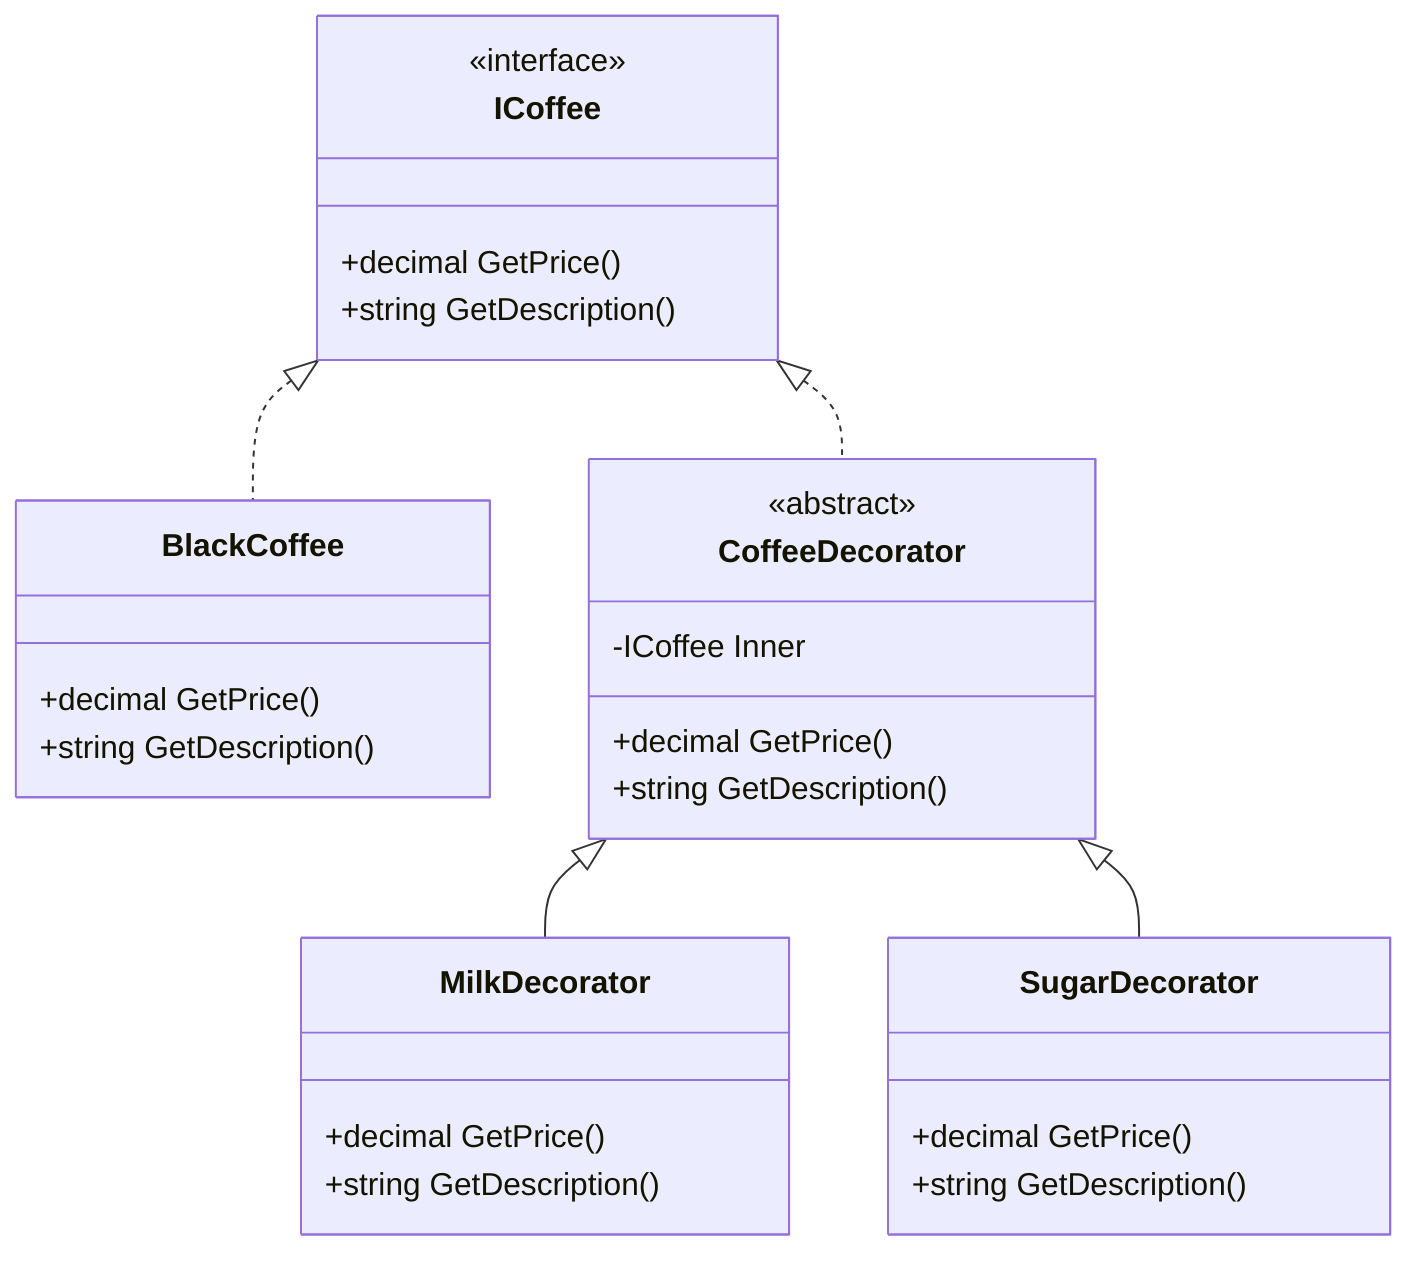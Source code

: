 classDiagram
    ICoffee <|.. BlackCoffee
    ICoffee <|.. CoffeeDecorator
    CoffeeDecorator <|-- MilkDecorator
    CoffeeDecorator <|-- SugarDecorator

    class ICoffee {
        <<interface>>
        +decimal GetPrice()
        +string GetDescription()
    }

    class BlackCoffee {
        +decimal GetPrice()
        +string GetDescription()
    }

    class CoffeeDecorator {
        <<abstract>>
        -ICoffee Inner
        +decimal GetPrice()
        +string GetDescription()
    }

    class MilkDecorator {
        +decimal GetPrice()
        +string GetDescription()
    }

    class SugarDecorator {
        +decimal GetPrice()
        +string GetDescription()
    }